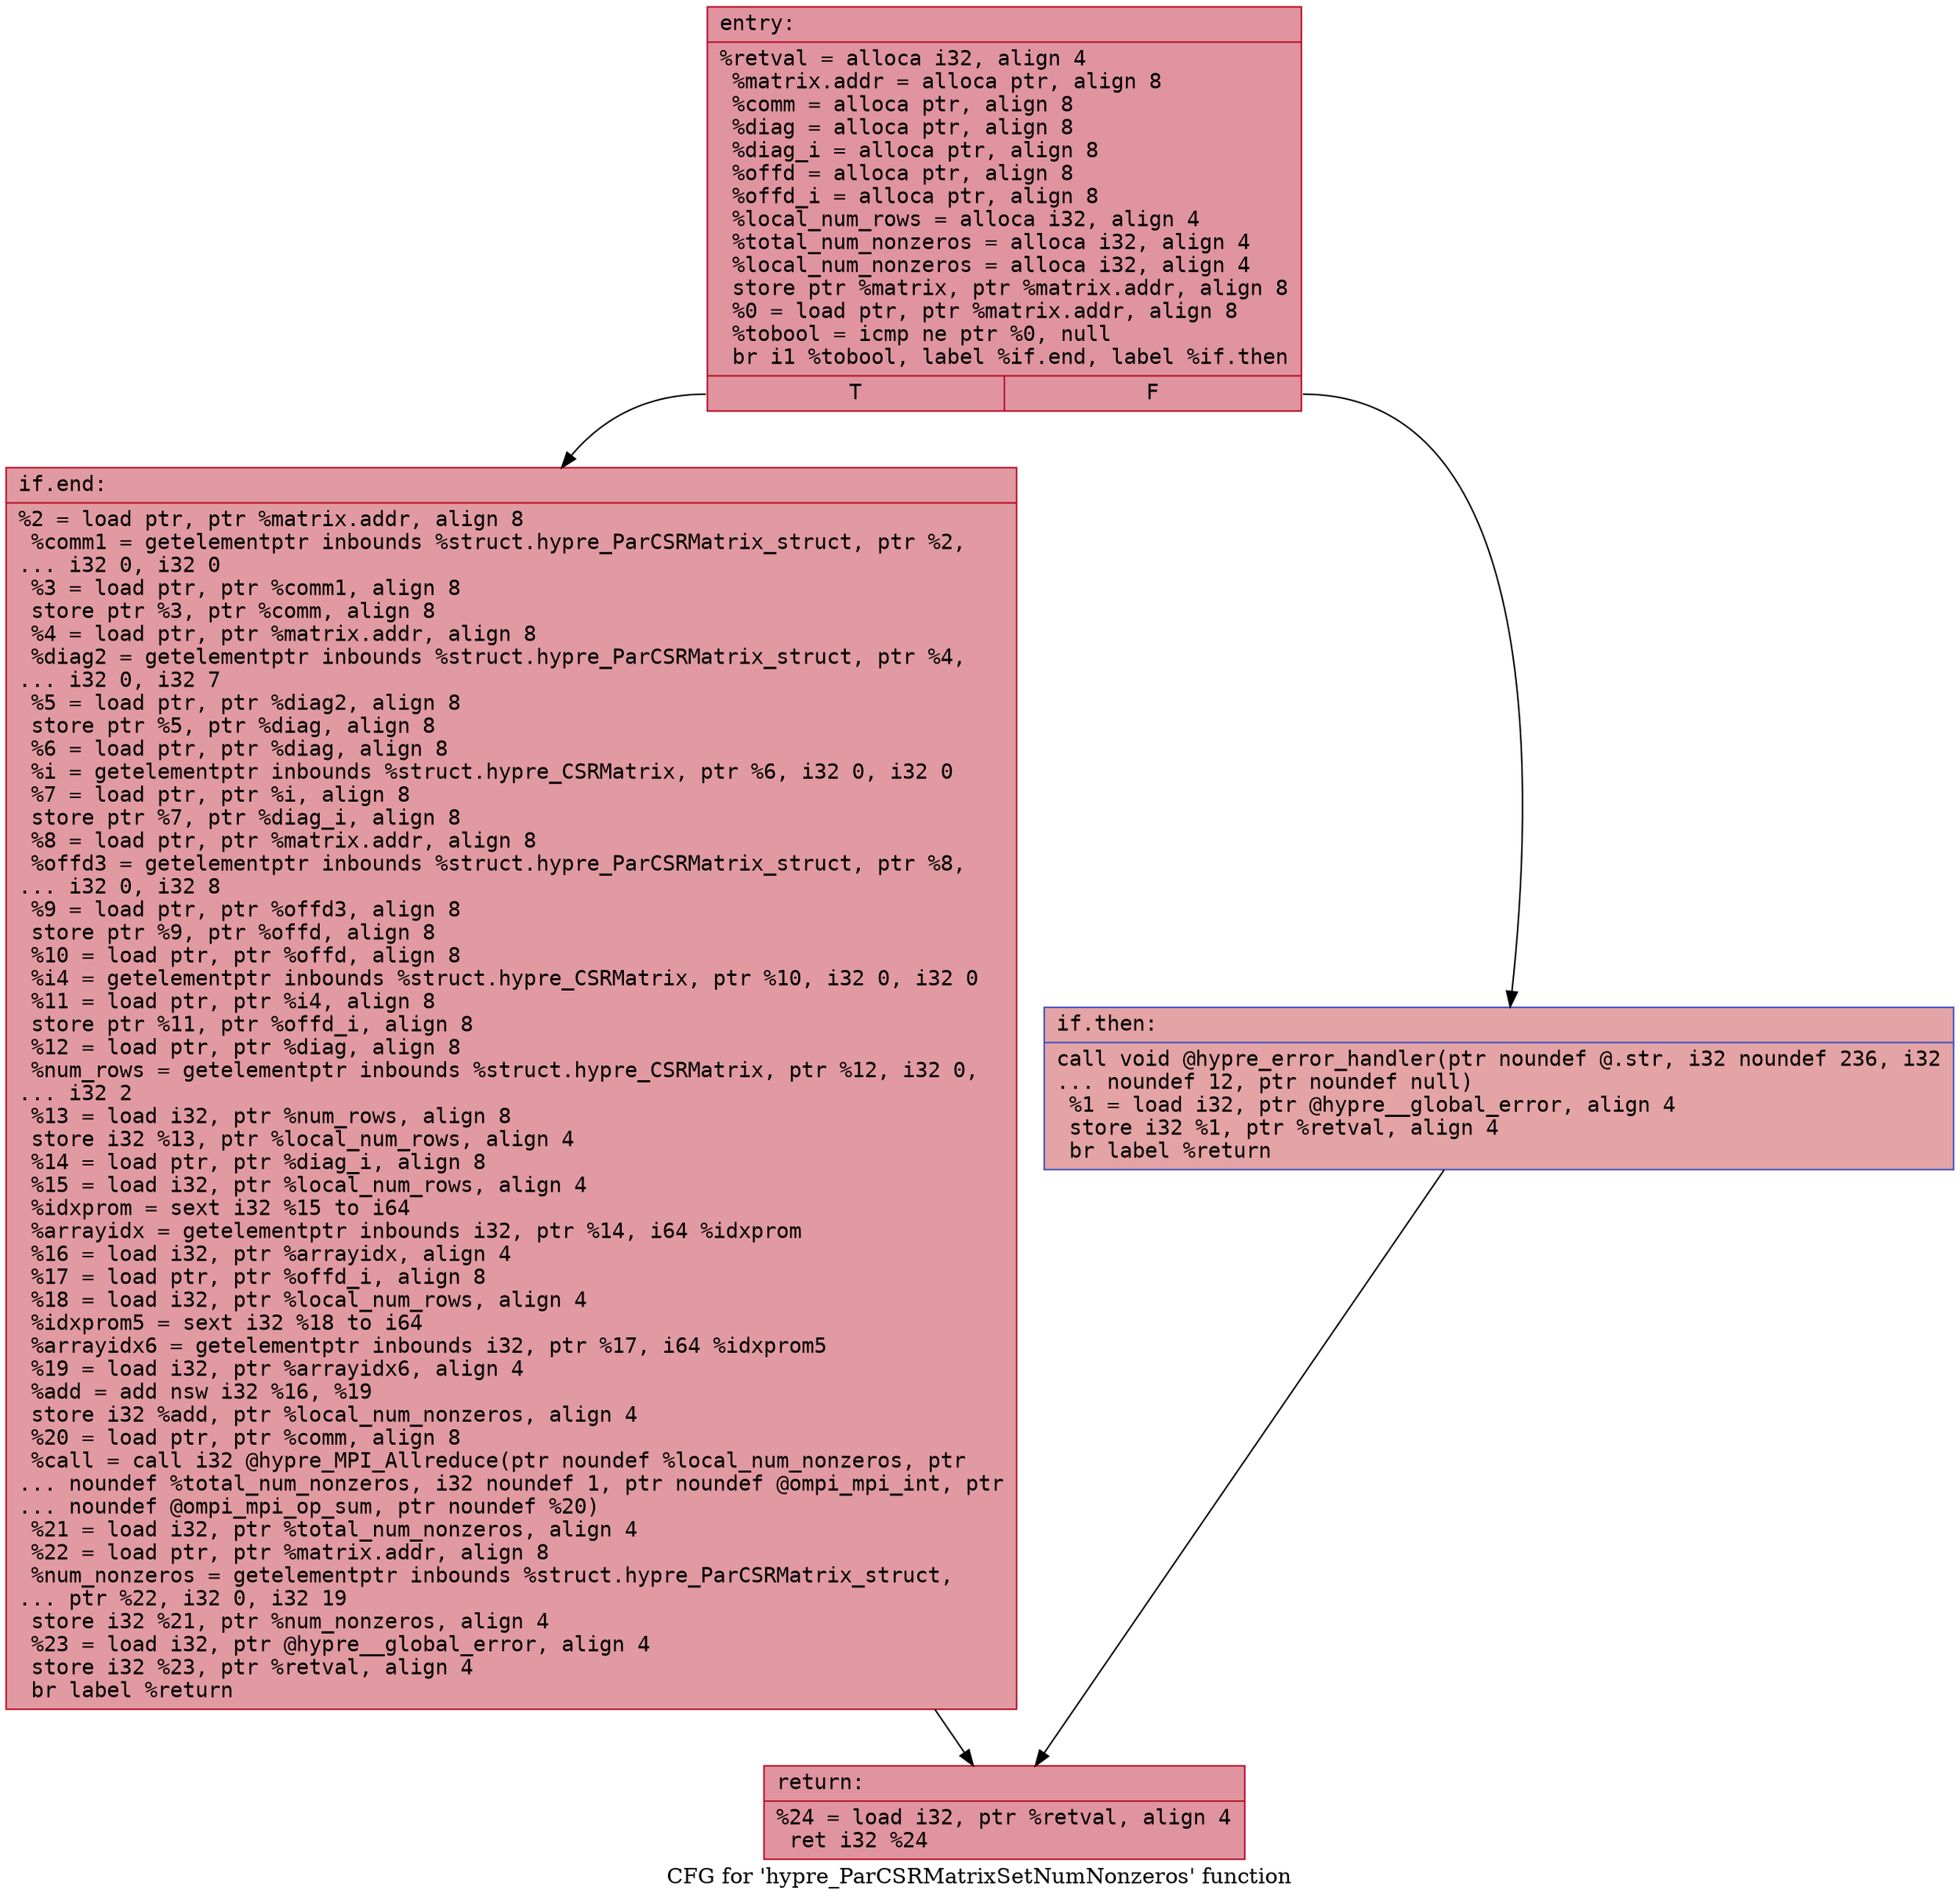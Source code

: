 digraph "CFG for 'hypre_ParCSRMatrixSetNumNonzeros' function" {
	label="CFG for 'hypre_ParCSRMatrixSetNumNonzeros' function";

	Node0x55b0c81276e0 [shape=record,color="#b70d28ff", style=filled, fillcolor="#b70d2870" fontname="Courier",label="{entry:\l|  %retval = alloca i32, align 4\l  %matrix.addr = alloca ptr, align 8\l  %comm = alloca ptr, align 8\l  %diag = alloca ptr, align 8\l  %diag_i = alloca ptr, align 8\l  %offd = alloca ptr, align 8\l  %offd_i = alloca ptr, align 8\l  %local_num_rows = alloca i32, align 4\l  %total_num_nonzeros = alloca i32, align 4\l  %local_num_nonzeros = alloca i32, align 4\l  store ptr %matrix, ptr %matrix.addr, align 8\l  %0 = load ptr, ptr %matrix.addr, align 8\l  %tobool = icmp ne ptr %0, null\l  br i1 %tobool, label %if.end, label %if.then\l|{<s0>T|<s1>F}}"];
	Node0x55b0c81276e0:s0 -> Node0x55b0c8128000[tooltip="entry -> if.end\nProbability 62.50%" ];
	Node0x55b0c81276e0:s1 -> Node0x55b0c8128070[tooltip="entry -> if.then\nProbability 37.50%" ];
	Node0x55b0c8128070 [shape=record,color="#3d50c3ff", style=filled, fillcolor="#c32e3170" fontname="Courier",label="{if.then:\l|  call void @hypre_error_handler(ptr noundef @.str, i32 noundef 236, i32\l... noundef 12, ptr noundef null)\l  %1 = load i32, ptr @hypre__global_error, align 4\l  store i32 %1, ptr %retval, align 4\l  br label %return\l}"];
	Node0x55b0c8128070 -> Node0x55b0c81284a0[tooltip="if.then -> return\nProbability 100.00%" ];
	Node0x55b0c8128000 [shape=record,color="#b70d28ff", style=filled, fillcolor="#bb1b2c70" fontname="Courier",label="{if.end:\l|  %2 = load ptr, ptr %matrix.addr, align 8\l  %comm1 = getelementptr inbounds %struct.hypre_ParCSRMatrix_struct, ptr %2,\l... i32 0, i32 0\l  %3 = load ptr, ptr %comm1, align 8\l  store ptr %3, ptr %comm, align 8\l  %4 = load ptr, ptr %matrix.addr, align 8\l  %diag2 = getelementptr inbounds %struct.hypre_ParCSRMatrix_struct, ptr %4,\l... i32 0, i32 7\l  %5 = load ptr, ptr %diag2, align 8\l  store ptr %5, ptr %diag, align 8\l  %6 = load ptr, ptr %diag, align 8\l  %i = getelementptr inbounds %struct.hypre_CSRMatrix, ptr %6, i32 0, i32 0\l  %7 = load ptr, ptr %i, align 8\l  store ptr %7, ptr %diag_i, align 8\l  %8 = load ptr, ptr %matrix.addr, align 8\l  %offd3 = getelementptr inbounds %struct.hypre_ParCSRMatrix_struct, ptr %8,\l... i32 0, i32 8\l  %9 = load ptr, ptr %offd3, align 8\l  store ptr %9, ptr %offd, align 8\l  %10 = load ptr, ptr %offd, align 8\l  %i4 = getelementptr inbounds %struct.hypre_CSRMatrix, ptr %10, i32 0, i32 0\l  %11 = load ptr, ptr %i4, align 8\l  store ptr %11, ptr %offd_i, align 8\l  %12 = load ptr, ptr %diag, align 8\l  %num_rows = getelementptr inbounds %struct.hypre_CSRMatrix, ptr %12, i32 0,\l... i32 2\l  %13 = load i32, ptr %num_rows, align 8\l  store i32 %13, ptr %local_num_rows, align 4\l  %14 = load ptr, ptr %diag_i, align 8\l  %15 = load i32, ptr %local_num_rows, align 4\l  %idxprom = sext i32 %15 to i64\l  %arrayidx = getelementptr inbounds i32, ptr %14, i64 %idxprom\l  %16 = load i32, ptr %arrayidx, align 4\l  %17 = load ptr, ptr %offd_i, align 8\l  %18 = load i32, ptr %local_num_rows, align 4\l  %idxprom5 = sext i32 %18 to i64\l  %arrayidx6 = getelementptr inbounds i32, ptr %17, i64 %idxprom5\l  %19 = load i32, ptr %arrayidx6, align 4\l  %add = add nsw i32 %16, %19\l  store i32 %add, ptr %local_num_nonzeros, align 4\l  %20 = load ptr, ptr %comm, align 8\l  %call = call i32 @hypre_MPI_Allreduce(ptr noundef %local_num_nonzeros, ptr\l... noundef %total_num_nonzeros, i32 noundef 1, ptr noundef @ompi_mpi_int, ptr\l... noundef @ompi_mpi_op_sum, ptr noundef %20)\l  %21 = load i32, ptr %total_num_nonzeros, align 4\l  %22 = load ptr, ptr %matrix.addr, align 8\l  %num_nonzeros = getelementptr inbounds %struct.hypre_ParCSRMatrix_struct,\l... ptr %22, i32 0, i32 19\l  store i32 %21, ptr %num_nonzeros, align 4\l  %23 = load i32, ptr @hypre__global_error, align 4\l  store i32 %23, ptr %retval, align 4\l  br label %return\l}"];
	Node0x55b0c8128000 -> Node0x55b0c81284a0[tooltip="if.end -> return\nProbability 100.00%" ];
	Node0x55b0c81284a0 [shape=record,color="#b70d28ff", style=filled, fillcolor="#b70d2870" fontname="Courier",label="{return:\l|  %24 = load i32, ptr %retval, align 4\l  ret i32 %24\l}"];
}

